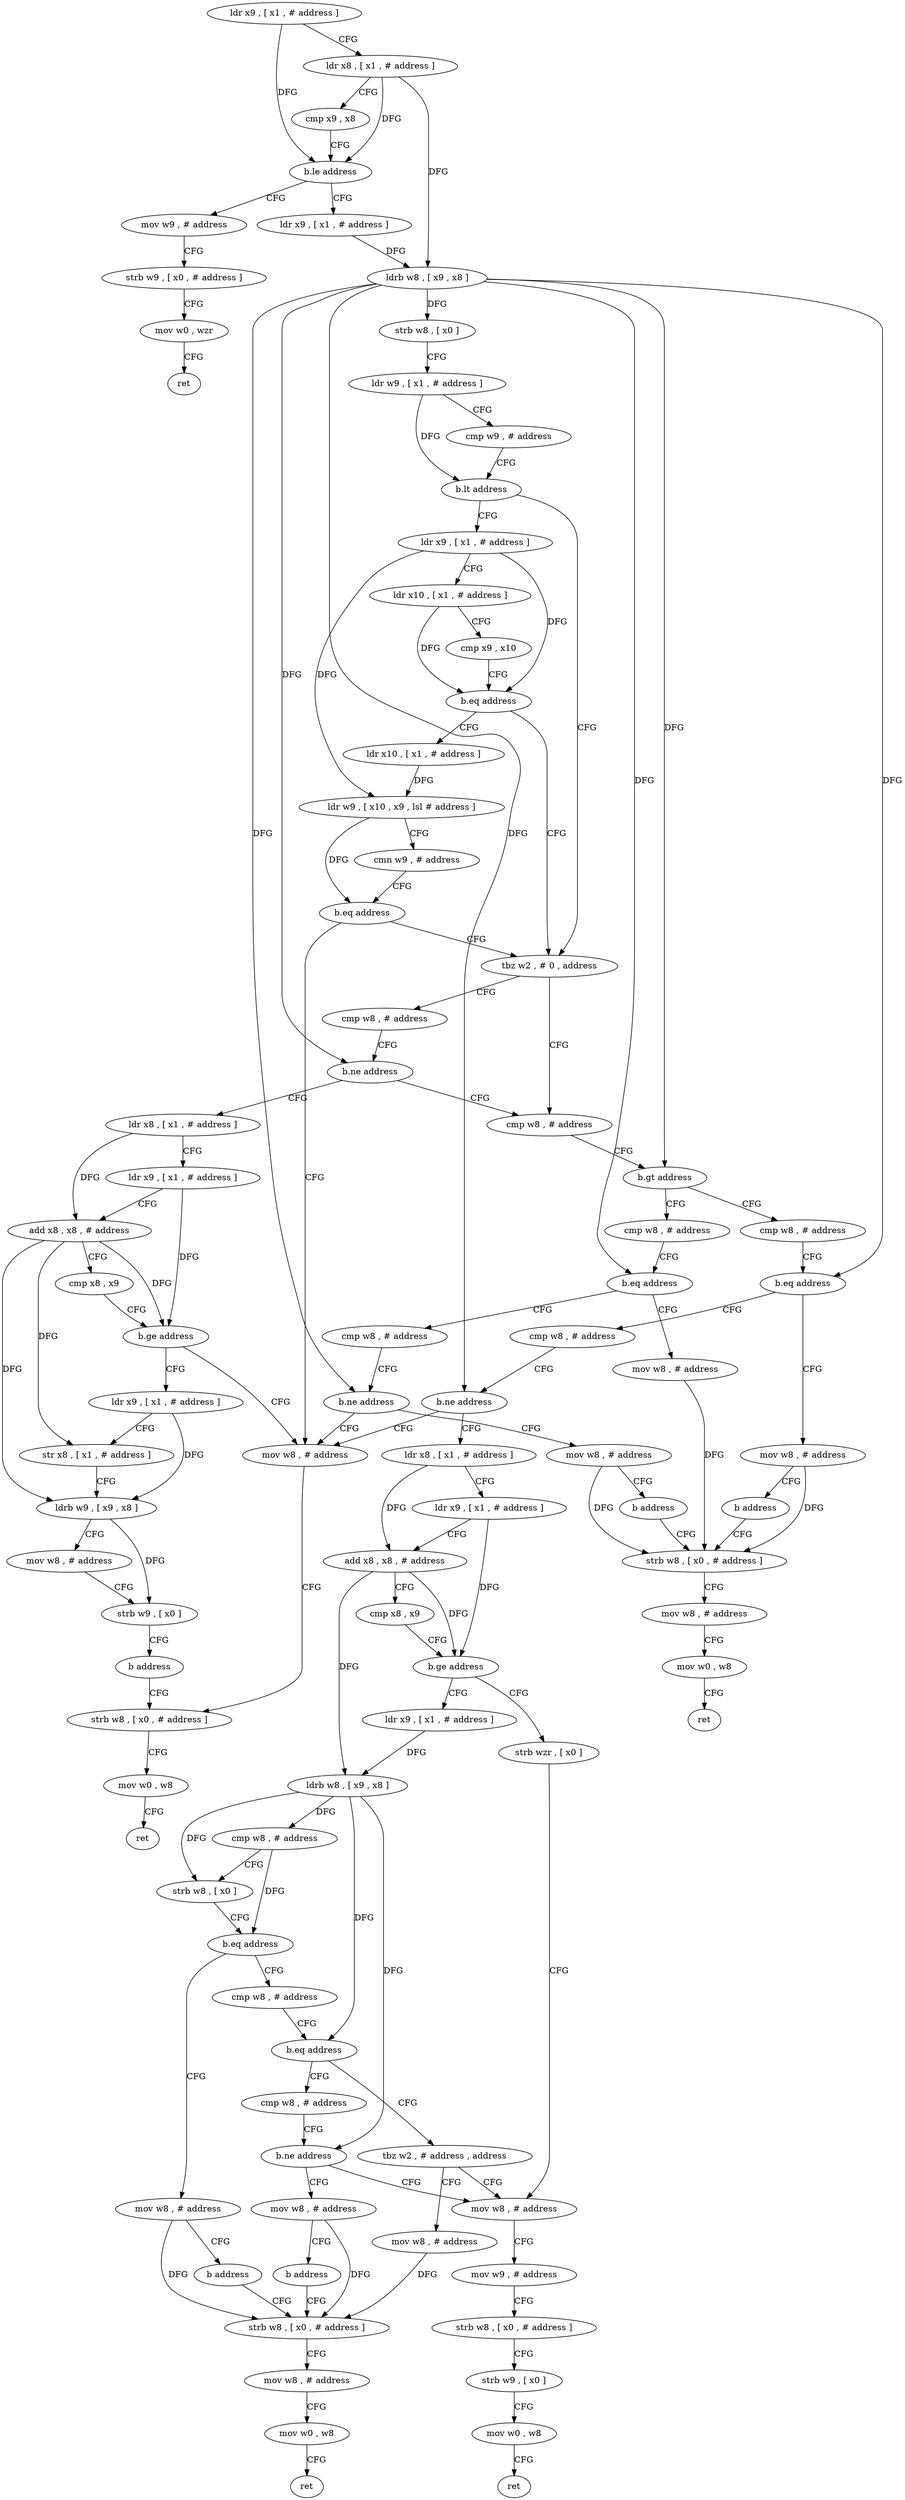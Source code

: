 digraph "func" {
"4249864" [label = "ldr x9 , [ x1 , # address ]" ]
"4249868" [label = "ldr x8 , [ x1 , # address ]" ]
"4249872" [label = "cmp x9 , x8" ]
"4249876" [label = "b.le address" ]
"4249992" [label = "mov w9 , # address" ]
"4249880" [label = "ldr x9 , [ x1 , # address ]" ]
"4249996" [label = "strb w9 , [ x0 , # address ]" ]
"4250000" [label = "mov w0 , wzr" ]
"4250004" [label = "ret" ]
"4249884" [label = "ldrb w8 , [ x9 , x8 ]" ]
"4249888" [label = "strb w8 , [ x0 ]" ]
"4249892" [label = "ldr w9 , [ x1 , # address ]" ]
"4249896" [label = "cmp w9 , # address" ]
"4249900" [label = "b.lt address" ]
"4249936" [label = "tbz w2 , # 0 , address" ]
"4249904" [label = "ldr x9 , [ x1 , # address ]" ]
"4250008" [label = "cmp w8 , # address" ]
"4249940" [label = "cmp w8 , # address" ]
"4249908" [label = "ldr x10 , [ x1 , # address ]" ]
"4249912" [label = "cmp x9 , x10" ]
"4249916" [label = "b.eq address" ]
"4249920" [label = "ldr x10 , [ x1 , # address ]" ]
"4250012" [label = "b.gt address" ]
"4250096" [label = "cmp w8 , # address" ]
"4250016" [label = "cmp w8 , # address" ]
"4249944" [label = "b.ne address" ]
"4249948" [label = "ldr x8 , [ x1 , # address ]" ]
"4249924" [label = "ldr w9 , [ x10 , x9 , lsl # address ]" ]
"4249928" [label = "cmn w9 , # address" ]
"4249932" [label = "b.eq address" ]
"4250120" [label = "mov w8 , # address" ]
"4250100" [label = "b.eq address" ]
"4250144" [label = "mov w8 , # address" ]
"4250104" [label = "cmp w8 , # address" ]
"4250020" [label = "b.eq address" ]
"4250136" [label = "mov w8 , # address" ]
"4250024" [label = "cmp w8 , # address" ]
"4249952" [label = "ldr x9 , [ x1 , # address ]" ]
"4249956" [label = "add x8 , x8 , # address" ]
"4249960" [label = "cmp x8 , x9" ]
"4249964" [label = "b.ge address" ]
"4249968" [label = "ldr x9 , [ x1 , # address ]" ]
"4250124" [label = "strb w8 , [ x0 , # address ]" ]
"4250148" [label = "strb w8 , [ x0 , # address ]" ]
"4250108" [label = "b.ne address" ]
"4250112" [label = "mov w8 , # address" ]
"4250140" [label = "b address" ]
"4250028" [label = "b.ne address" ]
"4250032" [label = "ldr x8 , [ x1 , # address ]" ]
"4249972" [label = "str x8 , [ x1 , # address ]" ]
"4249976" [label = "ldrb w9 , [ x9 , x8 ]" ]
"4249980" [label = "mov w8 , # address" ]
"4249984" [label = "strb w9 , [ x0 ]" ]
"4249988" [label = "b address" ]
"4250116" [label = "b address" ]
"4250152" [label = "mov w8 , # address" ]
"4250156" [label = "mov w0 , w8" ]
"4250160" [label = "ret" ]
"4250036" [label = "ldr x9 , [ x1 , # address ]" ]
"4250040" [label = "add x8 , x8 , # address" ]
"4250044" [label = "cmp x8 , x9" ]
"4250048" [label = "b.ge address" ]
"4250164" [label = "strb wzr , [ x0 ]" ]
"4250052" [label = "ldr x9 , [ x1 , # address ]" ]
"4250128" [label = "mov w0 , w8" ]
"4250132" [label = "ret" ]
"4250168" [label = "mov w8 , # address" ]
"4250056" [label = "ldrb w8 , [ x9 , x8 ]" ]
"4250060" [label = "cmp w8 , # address" ]
"4250064" [label = "strb w8 , [ x0 ]" ]
"4250068" [label = "b.eq address" ]
"4250192" [label = "mov w8 , # address" ]
"4250072" [label = "cmp w8 , # address" ]
"4250196" [label = "b address" ]
"4250208" [label = "strb w8 , [ x0 , # address ]" ]
"4250076" [label = "b.eq address" ]
"4250200" [label = "tbz w2 , # address , address" ]
"4250080" [label = "cmp w8 , # address" ]
"4250212" [label = "mov w8 , # address" ]
"4250216" [label = "mov w0 , w8" ]
"4250220" [label = "ret" ]
"4250204" [label = "mov w8 , # address" ]
"4250084" [label = "b.ne address" ]
"4250088" [label = "mov w8 , # address" ]
"4250172" [label = "mov w9 , # address" ]
"4250176" [label = "strb w8 , [ x0 , # address ]" ]
"4250180" [label = "strb w9 , [ x0 ]" ]
"4250184" [label = "mov w0 , w8" ]
"4250188" [label = "ret" ]
"4250092" [label = "b address" ]
"4249864" -> "4249868" [ label = "CFG" ]
"4249864" -> "4249876" [ label = "DFG" ]
"4249868" -> "4249872" [ label = "CFG" ]
"4249868" -> "4249876" [ label = "DFG" ]
"4249868" -> "4249884" [ label = "DFG" ]
"4249872" -> "4249876" [ label = "CFG" ]
"4249876" -> "4249992" [ label = "CFG" ]
"4249876" -> "4249880" [ label = "CFG" ]
"4249992" -> "4249996" [ label = "CFG" ]
"4249880" -> "4249884" [ label = "DFG" ]
"4249996" -> "4250000" [ label = "CFG" ]
"4250000" -> "4250004" [ label = "CFG" ]
"4249884" -> "4249888" [ label = "DFG" ]
"4249884" -> "4250012" [ label = "DFG" ]
"4249884" -> "4249944" [ label = "DFG" ]
"4249884" -> "4250100" [ label = "DFG" ]
"4249884" -> "4250020" [ label = "DFG" ]
"4249884" -> "4250108" [ label = "DFG" ]
"4249884" -> "4250028" [ label = "DFG" ]
"4249888" -> "4249892" [ label = "CFG" ]
"4249892" -> "4249896" [ label = "CFG" ]
"4249892" -> "4249900" [ label = "DFG" ]
"4249896" -> "4249900" [ label = "CFG" ]
"4249900" -> "4249936" [ label = "CFG" ]
"4249900" -> "4249904" [ label = "CFG" ]
"4249936" -> "4250008" [ label = "CFG" ]
"4249936" -> "4249940" [ label = "CFG" ]
"4249904" -> "4249908" [ label = "CFG" ]
"4249904" -> "4249916" [ label = "DFG" ]
"4249904" -> "4249924" [ label = "DFG" ]
"4250008" -> "4250012" [ label = "CFG" ]
"4249940" -> "4249944" [ label = "CFG" ]
"4249908" -> "4249912" [ label = "CFG" ]
"4249908" -> "4249916" [ label = "DFG" ]
"4249912" -> "4249916" [ label = "CFG" ]
"4249916" -> "4249936" [ label = "CFG" ]
"4249916" -> "4249920" [ label = "CFG" ]
"4249920" -> "4249924" [ label = "DFG" ]
"4250012" -> "4250096" [ label = "CFG" ]
"4250012" -> "4250016" [ label = "CFG" ]
"4250096" -> "4250100" [ label = "CFG" ]
"4250016" -> "4250020" [ label = "CFG" ]
"4249944" -> "4250008" [ label = "CFG" ]
"4249944" -> "4249948" [ label = "CFG" ]
"4249948" -> "4249952" [ label = "CFG" ]
"4249948" -> "4249956" [ label = "DFG" ]
"4249924" -> "4249928" [ label = "CFG" ]
"4249924" -> "4249932" [ label = "DFG" ]
"4249928" -> "4249932" [ label = "CFG" ]
"4249932" -> "4250120" [ label = "CFG" ]
"4249932" -> "4249936" [ label = "CFG" ]
"4250120" -> "4250124" [ label = "CFG" ]
"4250100" -> "4250144" [ label = "CFG" ]
"4250100" -> "4250104" [ label = "CFG" ]
"4250144" -> "4250148" [ label = "DFG" ]
"4250104" -> "4250108" [ label = "CFG" ]
"4250020" -> "4250136" [ label = "CFG" ]
"4250020" -> "4250024" [ label = "CFG" ]
"4250136" -> "4250140" [ label = "CFG" ]
"4250136" -> "4250148" [ label = "DFG" ]
"4250024" -> "4250028" [ label = "CFG" ]
"4249952" -> "4249956" [ label = "CFG" ]
"4249952" -> "4249964" [ label = "DFG" ]
"4249956" -> "4249960" [ label = "CFG" ]
"4249956" -> "4249964" [ label = "DFG" ]
"4249956" -> "4249972" [ label = "DFG" ]
"4249956" -> "4249976" [ label = "DFG" ]
"4249960" -> "4249964" [ label = "CFG" ]
"4249964" -> "4250120" [ label = "CFG" ]
"4249964" -> "4249968" [ label = "CFG" ]
"4249968" -> "4249972" [ label = "CFG" ]
"4249968" -> "4249976" [ label = "DFG" ]
"4250124" -> "4250128" [ label = "CFG" ]
"4250148" -> "4250152" [ label = "CFG" ]
"4250108" -> "4250120" [ label = "CFG" ]
"4250108" -> "4250112" [ label = "CFG" ]
"4250112" -> "4250116" [ label = "CFG" ]
"4250112" -> "4250148" [ label = "DFG" ]
"4250140" -> "4250148" [ label = "CFG" ]
"4250028" -> "4250120" [ label = "CFG" ]
"4250028" -> "4250032" [ label = "CFG" ]
"4250032" -> "4250036" [ label = "CFG" ]
"4250032" -> "4250040" [ label = "DFG" ]
"4249972" -> "4249976" [ label = "CFG" ]
"4249976" -> "4249980" [ label = "CFG" ]
"4249976" -> "4249984" [ label = "DFG" ]
"4249980" -> "4249984" [ label = "CFG" ]
"4249984" -> "4249988" [ label = "CFG" ]
"4249988" -> "4250124" [ label = "CFG" ]
"4250116" -> "4250148" [ label = "CFG" ]
"4250152" -> "4250156" [ label = "CFG" ]
"4250156" -> "4250160" [ label = "CFG" ]
"4250036" -> "4250040" [ label = "CFG" ]
"4250036" -> "4250048" [ label = "DFG" ]
"4250040" -> "4250044" [ label = "CFG" ]
"4250040" -> "4250048" [ label = "DFG" ]
"4250040" -> "4250056" [ label = "DFG" ]
"4250044" -> "4250048" [ label = "CFG" ]
"4250048" -> "4250164" [ label = "CFG" ]
"4250048" -> "4250052" [ label = "CFG" ]
"4250164" -> "4250168" [ label = "CFG" ]
"4250052" -> "4250056" [ label = "DFG" ]
"4250128" -> "4250132" [ label = "CFG" ]
"4250168" -> "4250172" [ label = "CFG" ]
"4250056" -> "4250060" [ label = "DFG" ]
"4250056" -> "4250064" [ label = "DFG" ]
"4250056" -> "4250076" [ label = "DFG" ]
"4250056" -> "4250084" [ label = "DFG" ]
"4250060" -> "4250064" [ label = "CFG" ]
"4250060" -> "4250068" [ label = "DFG" ]
"4250064" -> "4250068" [ label = "CFG" ]
"4250068" -> "4250192" [ label = "CFG" ]
"4250068" -> "4250072" [ label = "CFG" ]
"4250192" -> "4250196" [ label = "CFG" ]
"4250192" -> "4250208" [ label = "DFG" ]
"4250072" -> "4250076" [ label = "CFG" ]
"4250196" -> "4250208" [ label = "CFG" ]
"4250208" -> "4250212" [ label = "CFG" ]
"4250076" -> "4250200" [ label = "CFG" ]
"4250076" -> "4250080" [ label = "CFG" ]
"4250200" -> "4250168" [ label = "CFG" ]
"4250200" -> "4250204" [ label = "CFG" ]
"4250080" -> "4250084" [ label = "CFG" ]
"4250212" -> "4250216" [ label = "CFG" ]
"4250216" -> "4250220" [ label = "CFG" ]
"4250204" -> "4250208" [ label = "DFG" ]
"4250084" -> "4250168" [ label = "CFG" ]
"4250084" -> "4250088" [ label = "CFG" ]
"4250088" -> "4250092" [ label = "CFG" ]
"4250088" -> "4250208" [ label = "DFG" ]
"4250172" -> "4250176" [ label = "CFG" ]
"4250176" -> "4250180" [ label = "CFG" ]
"4250180" -> "4250184" [ label = "CFG" ]
"4250184" -> "4250188" [ label = "CFG" ]
"4250092" -> "4250208" [ label = "CFG" ]
}
